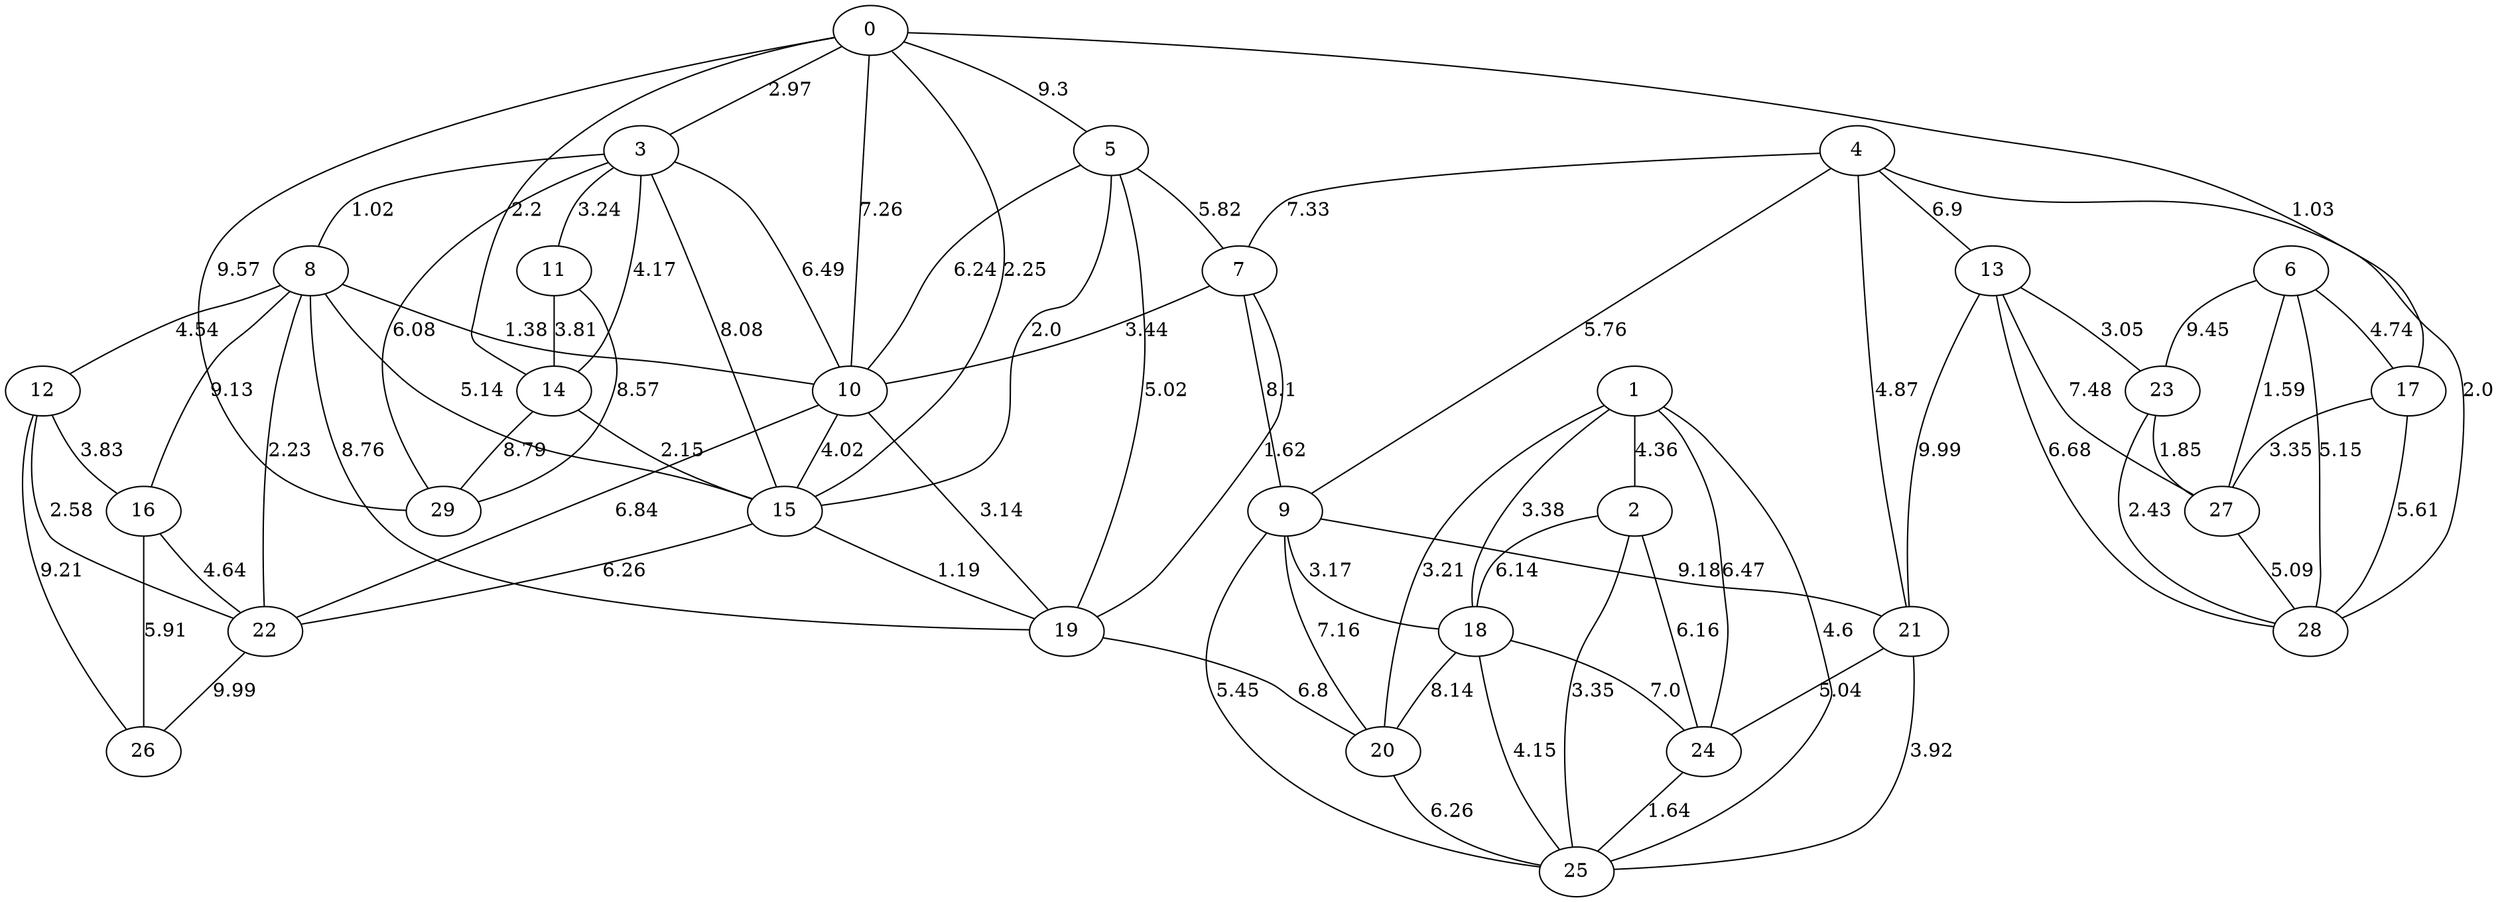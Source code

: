 graph G {
"0";
"1";
"2";
"3";
"4";
"5";
"6";
"7";
"8";
"9";
"10";
"11";
"12";
"13";
"14";
"15";
"16";
"17";
"18";
"19";
"20";
"21";
"22";
"23";
"24";
"25";
"26";
"27";
"28";
"29";
    "3" -- "15"[label="8.08", len="8.08"];
    "4" -- "7"[label="7.33", len="7.33"];
    "20" -- "25"[label="6.26", len="6.26"];
    "2" -- "18"[label="6.14", len="6.14"];
    "0" -- "14"[label="2.2", len="2.2"];
    "6" -- "28"[label="5.15", len="5.15"];
    "22" -- "26"[label="9.99", len="9.99"];
    "3" -- "11"[label="3.24", len="3.24"];
    "5" -- "19"[label="5.02", len="5.02"];
    "10" -- "15"[label="4.02", len="4.02"];
    "8" -- "19"[label="8.76", len="8.76"];
    "0" -- "10"[label="7.26", len="7.26"];
    "11" -- "14"[label="3.81", len="3.81"];
    "12" -- "16"[label="3.83", len="3.83"];
    "9" -- "18"[label="3.17", len="3.17"];
    "15" -- "19"[label="1.19", len="1.19"];
    "0" -- "3"[label="2.97", len="2.97"];
    "6" -- "17"[label="4.74", len="4.74"];
    "9" -- "25"[label="5.45", len="5.45"];
    "3" -- "14"[label="4.17", len="4.17"];
    "1" -- "20"[label="3.21", len="3.21"];
    "1" -- "2"[label="4.36", len="4.36"];
    "13" -- "21"[label="9.99", len="9.99"];
    "4" -- "9"[label="5.76", len="5.76"];
    "1" -- "25"[label="4.6", len="4.6"];
    "0" -- "15"[label="2.25", len="2.25"];
    "17" -- "28"[label="5.61", len="5.61"];
    "9" -- "21"[label="9.18", len="9.18"];
    "3" -- "10"[label="6.49", len="6.49"];
    "8" -- "10"[label="1.38", len="1.38"];
    "0" -- "17"[label="1.03", len="1.03"];
    "4" -- "13"[label="6.9", len="6.9"];
    "7" -- "19"[label="1.62", len="1.62"];
    "16" -- "22"[label="4.64", len="4.64"];
    "7" -- "10"[label="3.44", len="3.44"];
    "8" -- "16"[label="9.13", len="9.13"];
    "0" -- "29"[label="9.57", len="9.57"];
    "10" -- "22"[label="6.84", len="6.84"];
    "8" -- "15"[label="5.14", len="5.14"];
    "18" -- "20"[label="8.14", len="8.14"];
    "27" -- "28"[label="5.09", len="5.09"];
    "1" -- "24"[label="6.47", len="6.47"];
    "4" -- "28"[label="2.0", len="2.0"];
    "15" -- "22"[label="6.26", len="6.26"];
    "9" -- "20"[label="7.16", len="7.16"];
    "18" -- "24"[label="7.0", len="7.0"];
    "10" -- "19"[label="3.14", len="3.14"];
    "13" -- "28"[label="6.68", len="6.68"];
    "5" -- "15"[label="2.0", len="2.0"];
    "0" -- "5"[label="9.3", len="9.3"];
    "6" -- "23"[label="9.45", len="9.45"];
    "14" -- "15"[label="2.15", len="2.15"];
    "16" -- "26"[label="5.91", len="5.91"];
    "2" -- "24"[label="6.16", len="6.16"];
    "17" -- "27"[label="3.35", len="3.35"];
    "19" -- "20"[label="6.8", len="6.8"];
    "12" -- "22"[label="2.58", len="2.58"];
    "14" -- "29"[label="8.79", len="8.79"];
    "7" -- "9"[label="8.1", len="8.1"];
    "6" -- "27"[label="1.59", len="1.59"];
    "21" -- "25"[label="3.92", len="3.92"];
    "13" -- "23"[label="3.05", len="3.05"];
    "5" -- "10"[label="6.24", len="6.24"];
    "18" -- "25"[label="4.15", len="4.15"];
    "8" -- "12"[label="4.54", len="4.54"];
    "23" -- "28"[label="2.43", len="2.43"];
    "8" -- "22"[label="2.23", len="2.23"];
    "12" -- "26"[label="9.21", len="9.21"];
    "5" -- "7"[label="5.82", len="5.82"];
    "11" -- "29"[label="8.57", len="8.57"];
    "1" -- "18"[label="3.38", len="3.38"];
    "3" -- "8"[label="1.02", len="1.02"];
    "13" -- "27"[label="7.48", len="7.48"];
    "24" -- "25"[label="1.64", len="1.64"];
    "2" -- "25"[label="3.35", len="3.35"];
    "3" -- "29"[label="6.08", len="6.08"];
    "4" -- "21"[label="4.87", len="4.87"];
    "23" -- "27"[label="1.85", len="1.85"];
    "21" -- "24"[label="5.04", len="5.04"];
}
